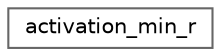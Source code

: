 digraph "Graphical Class Hierarchy"
{
 // LATEX_PDF_SIZE
  bgcolor="transparent";
  edge [fontname=Helvetica,fontsize=10,labelfontname=Helvetica,labelfontsize=10];
  node [fontname=Helvetica,fontsize=10,shape=box,height=0.2,width=0.4];
  rankdir="LR";
  Node0 [id="Node000000",label="activation_min_r",height=0.2,width=0.4,color="grey40", fillcolor="white", style="filled",URL="$structactivation__min__r.html",tooltip=" "];
}
